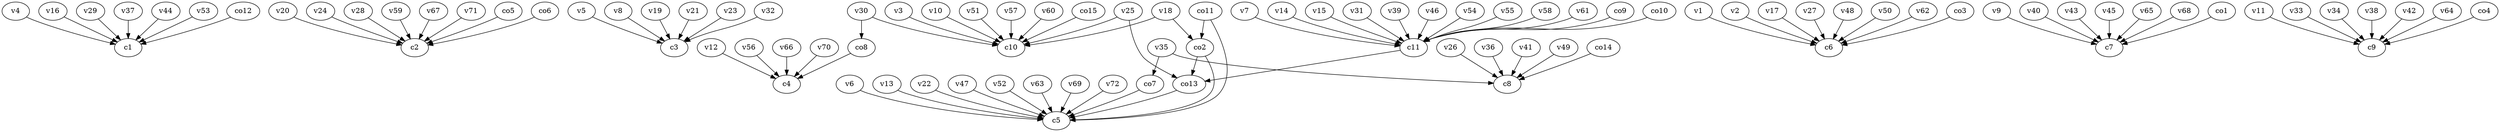 strict digraph  {
c1;
c2;
c3;
c4;
c5;
c6;
c7;
c8;
c9;
c10;
c11;
v1;
v2;
v3;
v4;
v5;
v6;
v7;
v8;
v9;
v10;
v11;
v12;
v13;
v14;
v15;
v16;
v17;
v18;
v19;
v20;
v21;
v22;
v23;
v24;
v25;
v26;
v27;
v28;
v29;
v30;
v31;
v32;
v33;
v34;
v35;
v36;
v37;
v38;
v39;
v40;
v41;
v42;
v43;
v44;
v45;
v46;
v47;
v48;
v49;
v50;
v51;
v52;
v53;
v54;
v55;
v56;
v57;
v58;
v59;
v60;
v61;
v62;
v63;
v64;
v65;
v66;
v67;
v68;
v69;
v70;
v71;
v72;
co1;
co2;
co3;
co4;
co5;
co6;
co7;
co8;
co9;
co10;
co11;
co12;
co13;
co14;
co15;
c11 -> co13  [weight=1];
v1 -> c6  [weight=1];
v2 -> c6  [weight=1];
v3 -> c10  [weight=1];
v4 -> c1  [weight=1];
v5 -> c3  [weight=1];
v6 -> c5  [weight=1];
v7 -> c11  [weight=1];
v8 -> c3  [weight=1];
v9 -> c7  [weight=1];
v10 -> c10  [weight=1];
v11 -> c9  [weight=1];
v12 -> c4  [weight=1];
v13 -> c5  [weight=1];
v14 -> c11  [weight=1];
v15 -> c11  [weight=1];
v16 -> c1  [weight=1];
v17 -> c6  [weight=1];
v18 -> c10  [weight=1];
v18 -> co2  [weight=1];
v19 -> c3  [weight=1];
v20 -> c2  [weight=1];
v21 -> c3  [weight=1];
v22 -> c5  [weight=1];
v23 -> c3  [weight=1];
v24 -> c2  [weight=1];
v25 -> c10  [weight=1];
v25 -> co13  [weight=1];
v26 -> c8  [weight=1];
v27 -> c6  [weight=1];
v28 -> c2  [weight=1];
v29 -> c1  [weight=1];
v30 -> c10  [weight=1];
v30 -> co8  [weight=1];
v31 -> c11  [weight=1];
v32 -> c3  [weight=1];
v33 -> c9  [weight=1];
v34 -> c9  [weight=1];
v35 -> c8  [weight=1];
v35 -> co7  [weight=1];
v36 -> c8  [weight=1];
v37 -> c1  [weight=1];
v38 -> c9  [weight=1];
v39 -> c11  [weight=1];
v40 -> c7  [weight=1];
v41 -> c8  [weight=1];
v42 -> c9  [weight=1];
v43 -> c7  [weight=1];
v44 -> c1  [weight=1];
v45 -> c7  [weight=1];
v46 -> c11  [weight=1];
v47 -> c5  [weight=1];
v48 -> c6  [weight=1];
v49 -> c8  [weight=1];
v50 -> c6  [weight=1];
v51 -> c10  [weight=1];
v52 -> c5  [weight=1];
v53 -> c1  [weight=1];
v54 -> c11  [weight=1];
v55 -> c11  [weight=1];
v56 -> c4  [weight=1];
v57 -> c10  [weight=1];
v58 -> c11  [weight=1];
v59 -> c2  [weight=1];
v60 -> c10  [weight=1];
v61 -> c11  [weight=1];
v62 -> c6  [weight=1];
v63 -> c5  [weight=1];
v64 -> c9  [weight=1];
v65 -> c7  [weight=1];
v66 -> c4  [weight=1];
v67 -> c2  [weight=1];
v68 -> c7  [weight=1];
v69 -> c5  [weight=1];
v70 -> c4  [weight=1];
v71 -> c2  [weight=1];
v72 -> c5  [weight=1];
co1 -> c7  [weight=1];
co2 -> c5  [weight=1];
co2 -> co13  [weight=1];
co3 -> c6  [weight=1];
co4 -> c9  [weight=1];
co5 -> c2  [weight=1];
co6 -> c2  [weight=1];
co7 -> c5  [weight=1];
co8 -> c4  [weight=1];
co9 -> c11  [weight=1];
co10 -> c11  [weight=1];
co11 -> c5  [weight=1];
co11 -> co2  [weight=1];
co12 -> c1  [weight=1];
co13 -> c5  [weight=1];
co14 -> c8  [weight=1];
co15 -> c10  [weight=1];
}
